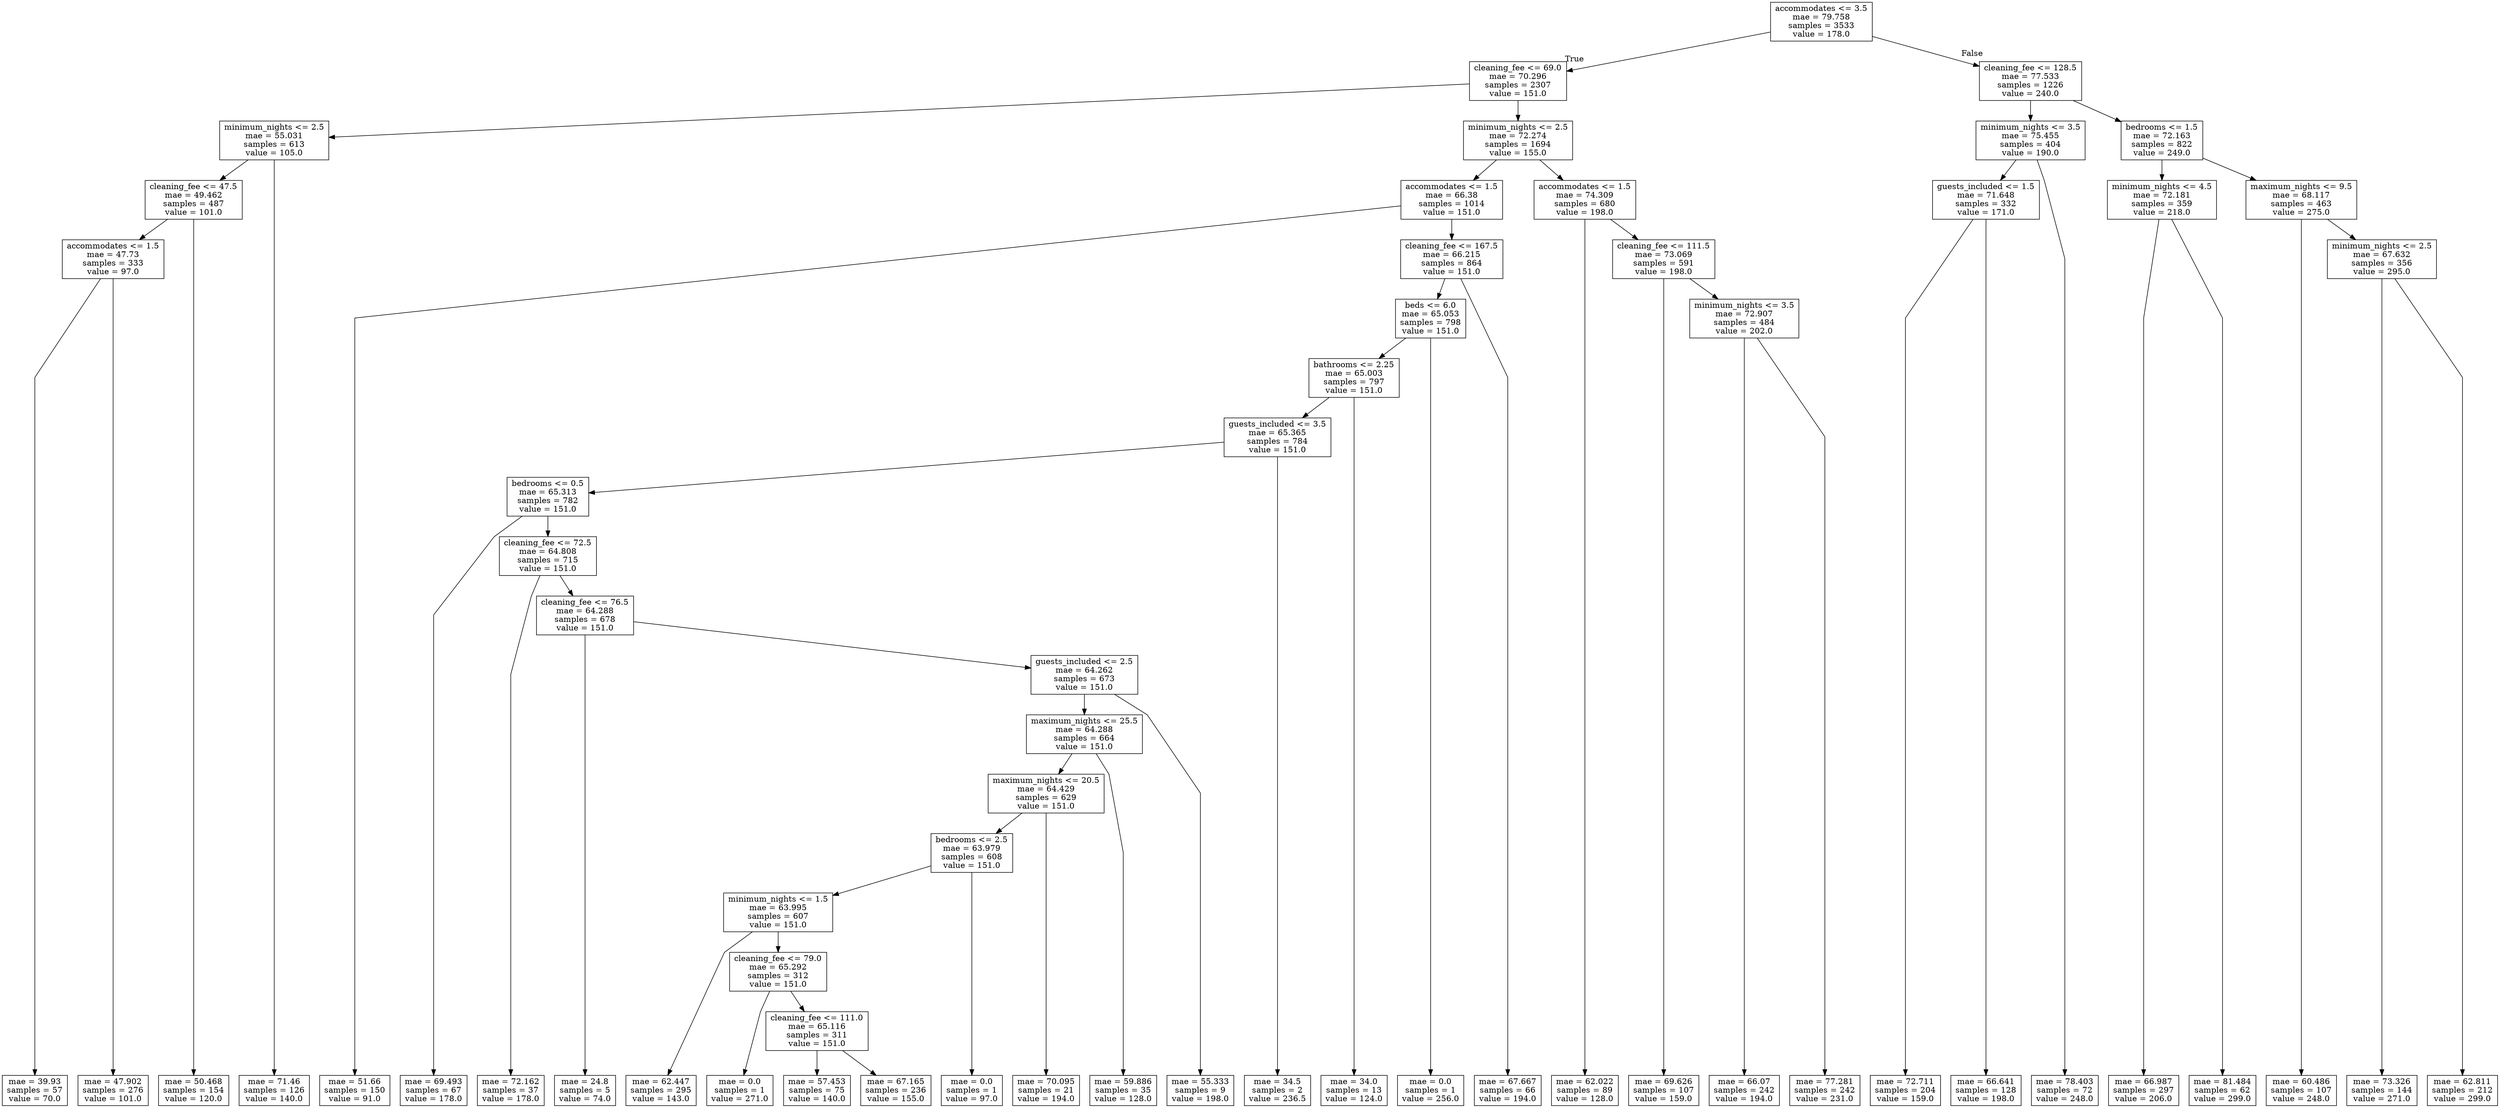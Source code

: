digraph Tree {
node [shape=box] ;
graph [ranksep=equally, splines=polyline] ;
0 [label="accommodates <= 3.5\nmae = 79.758\nsamples = 3533\nvalue = 178.0"] ;
1 [label="cleaning_fee <= 69.0\nmae = 70.296\nsamples = 2307\nvalue = 151.0"] ;
0 -> 1 [labeldistance=2.5, labelangle=45, headlabel="True"] ;
2 [label="minimum_nights <= 2.5\nmae = 55.031\nsamples = 613\nvalue = 105.0"] ;
1 -> 2 ;
3 [label="cleaning_fee <= 47.5\nmae = 49.462\nsamples = 487\nvalue = 101.0"] ;
2 -> 3 ;
4 [label="accommodates <= 1.5\nmae = 47.73\nsamples = 333\nvalue = 97.0"] ;
3 -> 4 ;
5 [label="mae = 39.93\nsamples = 57\nvalue = 70.0"] ;
4 -> 5 ;
6 [label="mae = 47.902\nsamples = 276\nvalue = 101.0"] ;
4 -> 6 ;
7 [label="mae = 50.468\nsamples = 154\nvalue = 120.0"] ;
3 -> 7 ;
8 [label="mae = 71.46\nsamples = 126\nvalue = 140.0"] ;
2 -> 8 ;
9 [label="minimum_nights <= 2.5\nmae = 72.274\nsamples = 1694\nvalue = 155.0"] ;
1 -> 9 ;
10 [label="accommodates <= 1.5\nmae = 66.38\nsamples = 1014\nvalue = 151.0"] ;
9 -> 10 ;
11 [label="mae = 51.66\nsamples = 150\nvalue = 91.0"] ;
10 -> 11 ;
12 [label="cleaning_fee <= 167.5\nmae = 66.215\nsamples = 864\nvalue = 151.0"] ;
10 -> 12 ;
13 [label="beds <= 6.0\nmae = 65.053\nsamples = 798\nvalue = 151.0"] ;
12 -> 13 ;
14 [label="bathrooms <= 2.25\nmae = 65.003\nsamples = 797\nvalue = 151.0"] ;
13 -> 14 ;
15 [label="guests_included <= 3.5\nmae = 65.365\nsamples = 784\nvalue = 151.0"] ;
14 -> 15 ;
16 [label="bedrooms <= 0.5\nmae = 65.313\nsamples = 782\nvalue = 151.0"] ;
15 -> 16 ;
17 [label="mae = 69.493\nsamples = 67\nvalue = 178.0"] ;
16 -> 17 ;
18 [label="cleaning_fee <= 72.5\nmae = 64.808\nsamples = 715\nvalue = 151.0"] ;
16 -> 18 ;
19 [label="mae = 72.162\nsamples = 37\nvalue = 178.0"] ;
18 -> 19 ;
20 [label="cleaning_fee <= 76.5\nmae = 64.288\nsamples = 678\nvalue = 151.0"] ;
18 -> 20 ;
21 [label="mae = 24.8\nsamples = 5\nvalue = 74.0"] ;
20 -> 21 ;
22 [label="guests_included <= 2.5\nmae = 64.262\nsamples = 673\nvalue = 151.0"] ;
20 -> 22 ;
23 [label="maximum_nights <= 25.5\nmae = 64.288\nsamples = 664\nvalue = 151.0"] ;
22 -> 23 ;
24 [label="maximum_nights <= 20.5\nmae = 64.429\nsamples = 629\nvalue = 151.0"] ;
23 -> 24 ;
25 [label="bedrooms <= 2.5\nmae = 63.979\nsamples = 608\nvalue = 151.0"] ;
24 -> 25 ;
26 [label="minimum_nights <= 1.5\nmae = 63.995\nsamples = 607\nvalue = 151.0"] ;
25 -> 26 ;
27 [label="mae = 62.447\nsamples = 295\nvalue = 143.0"] ;
26 -> 27 ;
28 [label="cleaning_fee <= 79.0\nmae = 65.292\nsamples = 312\nvalue = 151.0"] ;
26 -> 28 ;
29 [label="mae = 0.0\nsamples = 1\nvalue = 271.0"] ;
28 -> 29 ;
30 [label="cleaning_fee <= 111.0\nmae = 65.116\nsamples = 311\nvalue = 151.0"] ;
28 -> 30 ;
31 [label="mae = 57.453\nsamples = 75\nvalue = 140.0"] ;
30 -> 31 ;
32 [label="mae = 67.165\nsamples = 236\nvalue = 155.0"] ;
30 -> 32 ;
33 [label="mae = 0.0\nsamples = 1\nvalue = 97.0"] ;
25 -> 33 ;
34 [label="mae = 70.095\nsamples = 21\nvalue = 194.0"] ;
24 -> 34 ;
35 [label="mae = 59.886\nsamples = 35\nvalue = 128.0"] ;
23 -> 35 ;
36 [label="mae = 55.333\nsamples = 9\nvalue = 198.0"] ;
22 -> 36 ;
37 [label="mae = 34.5\nsamples = 2\nvalue = 236.5"] ;
15 -> 37 ;
38 [label="mae = 34.0\nsamples = 13\nvalue = 124.0"] ;
14 -> 38 ;
39 [label="mae = 0.0\nsamples = 1\nvalue = 256.0"] ;
13 -> 39 ;
40 [label="mae = 67.667\nsamples = 66\nvalue = 194.0"] ;
12 -> 40 ;
41 [label="accommodates <= 1.5\nmae = 74.309\nsamples = 680\nvalue = 198.0"] ;
9 -> 41 ;
42 [label="mae = 62.022\nsamples = 89\nvalue = 128.0"] ;
41 -> 42 ;
43 [label="cleaning_fee <= 111.5\nmae = 73.069\nsamples = 591\nvalue = 198.0"] ;
41 -> 43 ;
44 [label="mae = 69.626\nsamples = 107\nvalue = 159.0"] ;
43 -> 44 ;
45 [label="minimum_nights <= 3.5\nmae = 72.907\nsamples = 484\nvalue = 202.0"] ;
43 -> 45 ;
46 [label="mae = 66.07\nsamples = 242\nvalue = 194.0"] ;
45 -> 46 ;
47 [label="mae = 77.281\nsamples = 242\nvalue = 231.0"] ;
45 -> 47 ;
48 [label="cleaning_fee <= 128.5\nmae = 77.533\nsamples = 1226\nvalue = 240.0"] ;
0 -> 48 [labeldistance=2.5, labelangle=-45, headlabel="False"] ;
49 [label="minimum_nights <= 3.5\nmae = 75.455\nsamples = 404\nvalue = 190.0"] ;
48 -> 49 ;
50 [label="guests_included <= 1.5\nmae = 71.648\nsamples = 332\nvalue = 171.0"] ;
49 -> 50 ;
51 [label="mae = 72.711\nsamples = 204\nvalue = 159.0"] ;
50 -> 51 ;
52 [label="mae = 66.641\nsamples = 128\nvalue = 198.0"] ;
50 -> 52 ;
53 [label="mae = 78.403\nsamples = 72\nvalue = 248.0"] ;
49 -> 53 ;
54 [label="bedrooms <= 1.5\nmae = 72.163\nsamples = 822\nvalue = 249.0"] ;
48 -> 54 ;
55 [label="minimum_nights <= 4.5\nmae = 72.181\nsamples = 359\nvalue = 218.0"] ;
54 -> 55 ;
56 [label="mae = 66.987\nsamples = 297\nvalue = 206.0"] ;
55 -> 56 ;
57 [label="mae = 81.484\nsamples = 62\nvalue = 299.0"] ;
55 -> 57 ;
58 [label="maximum_nights <= 9.5\nmae = 68.117\nsamples = 463\nvalue = 275.0"] ;
54 -> 58 ;
59 [label="mae = 60.486\nsamples = 107\nvalue = 248.0"] ;
58 -> 59 ;
60 [label="minimum_nights <= 2.5\nmae = 67.632\nsamples = 356\nvalue = 295.0"] ;
58 -> 60 ;
61 [label="mae = 73.326\nsamples = 144\nvalue = 271.0"] ;
60 -> 61 ;
62 [label="mae = 62.811\nsamples = 212\nvalue = 299.0"] ;
60 -> 62 ;
{rank=same ; 0} ;
{rank=same ; 1; 48} ;
{rank=same ; 20} ;
{rank=same ; 22} ;
{rank=same ; 23} ;
{rank=same ; 24} ;
{rank=same ; 25} ;
{rank=same ; 26} ;
{rank=same ; 28} ;
{rank=same ; 30} ;
{rank=same ; 2; 9; 49; 54} ;
{rank=same ; 3; 10; 41; 50; 55; 58} ;
{rank=same ; 4; 12; 43; 60} ;
{rank=same ; 13; 45} ;
{rank=same ; 14} ;
{rank=same ; 15} ;
{rank=same ; 16} ;
{rank=same ; 18} ;
{rank=same ; 5; 6; 7; 8; 11; 17; 19; 21; 27; 29; 31; 32; 33; 34; 35; 36; 37; 38; 39; 40; 42; 44; 46; 47; 51; 52; 53; 56; 57; 59; 61; 62} ;
}